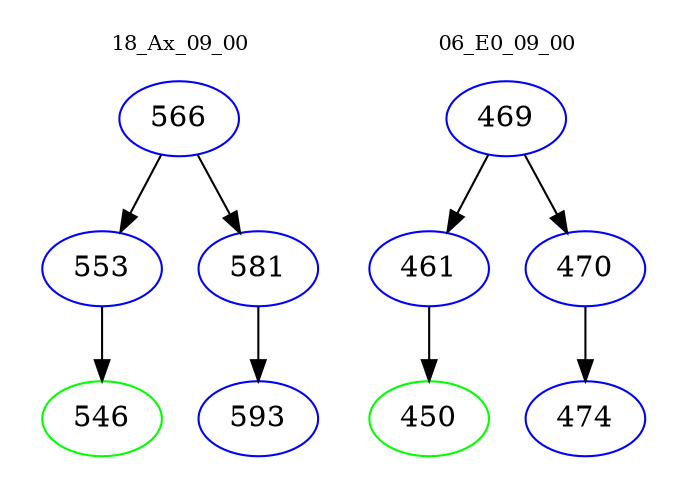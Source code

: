 digraph{
subgraph cluster_0 {
color = white
label = "18_Ax_09_00";
fontsize=10;
T0_566 [label="566", color="blue"]
T0_566 -> T0_553 [color="black"]
T0_553 [label="553", color="blue"]
T0_553 -> T0_546 [color="black"]
T0_546 [label="546", color="green"]
T0_566 -> T0_581 [color="black"]
T0_581 [label="581", color="blue"]
T0_581 -> T0_593 [color="black"]
T0_593 [label="593", color="blue"]
}
subgraph cluster_1 {
color = white
label = "06_E0_09_00";
fontsize=10;
T1_469 [label="469", color="blue"]
T1_469 -> T1_461 [color="black"]
T1_461 [label="461", color="blue"]
T1_461 -> T1_450 [color="black"]
T1_450 [label="450", color="green"]
T1_469 -> T1_470 [color="black"]
T1_470 [label="470", color="blue"]
T1_470 -> T1_474 [color="black"]
T1_474 [label="474", color="blue"]
}
}

